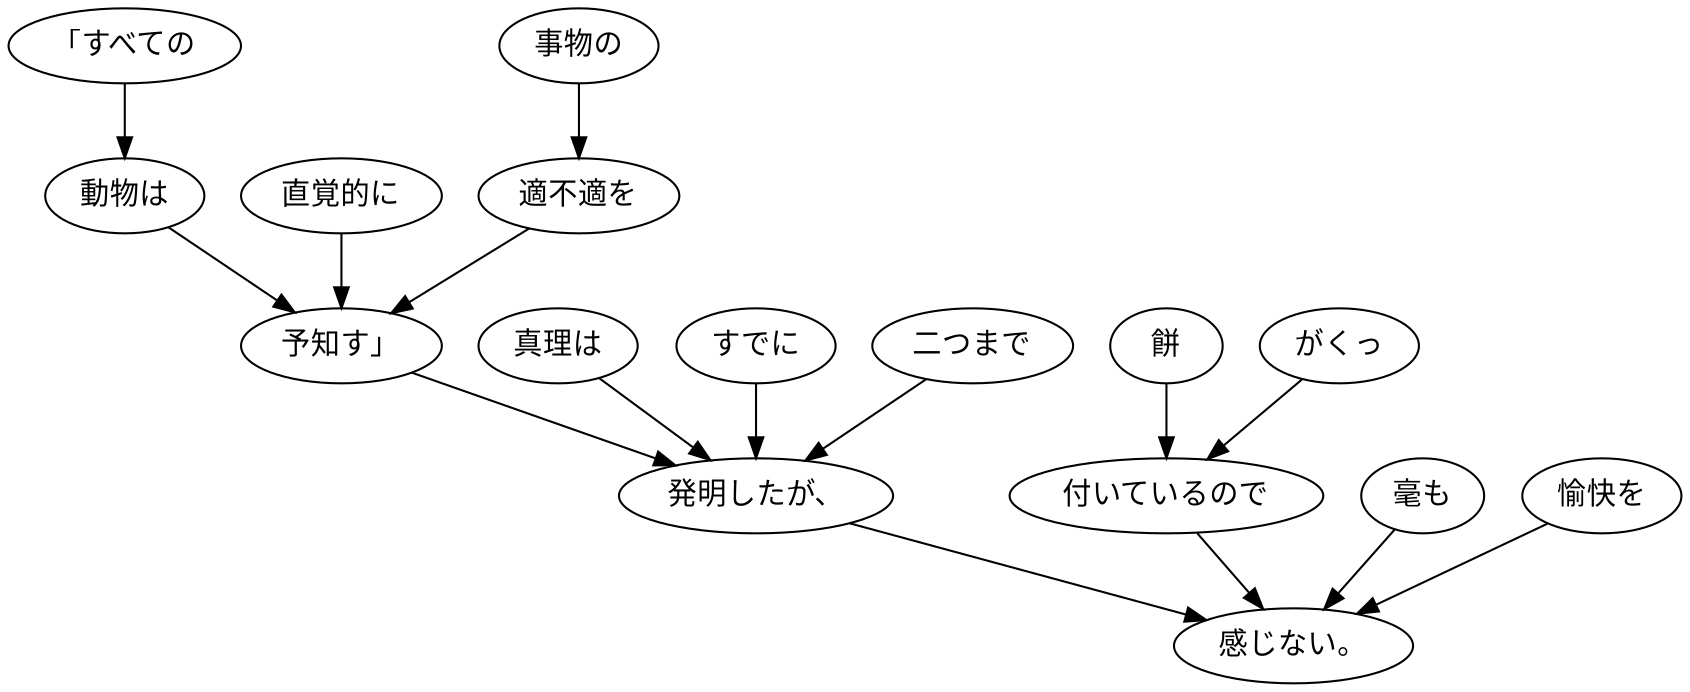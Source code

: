 digraph graph601 {
	node0 [label="「すべての"];
	node1 [label="動物は"];
	node2 [label="直覚的に"];
	node3 [label="事物の"];
	node4 [label="適不適を"];
	node5 [label="予知す」"];
	node6 [label="真理は"];
	node7 [label="すでに"];
	node8 [label="二つまで"];
	node9 [label="発明したが、"];
	node10 [label="餅"];
	node11 [label="がくっ"];
	node12 [label="付いているので"];
	node13 [label="毫も"];
	node14 [label="愉快を"];
	node15 [label="感じない。"];
	node0 -> node1;
	node1 -> node5;
	node2 -> node5;
	node3 -> node4;
	node4 -> node5;
	node5 -> node9;
	node6 -> node9;
	node7 -> node9;
	node8 -> node9;
	node9 -> node15;
	node10 -> node12;
	node11 -> node12;
	node12 -> node15;
	node13 -> node15;
	node14 -> node15;
}
